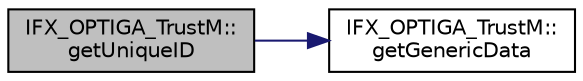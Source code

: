 digraph "IFX_OPTIGA_TrustM::getUniqueID"
{
 // LATEX_PDF_SIZE
  edge [fontname="Helvetica",fontsize="10",labelfontname="Helvetica",labelfontsize="10"];
  node [fontname="Helvetica",fontsize="10",shape=record];
  rankdir="LR";
  Node1 [label="IFX_OPTIGA_TrustM::\lgetUniqueID",height=0.2,width=0.4,color="black", fillcolor="grey75", style="filled", fontcolor="black",tooltip=" "];
  Node1 -> Node2 [color="midnightblue",fontsize="10",style="solid",fontname="Helvetica"];
  Node2 [label="IFX_OPTIGA_TrustM::\lgetGenericData",height=0.2,width=0.4,color="black", fillcolor="white", style="filled",URL="$df/d1c/class_i_f_x___o_p_t_i_g_a___trust_m.html#a7d7301746f0935d269e7a673a230a85c",tooltip=" "];
}
